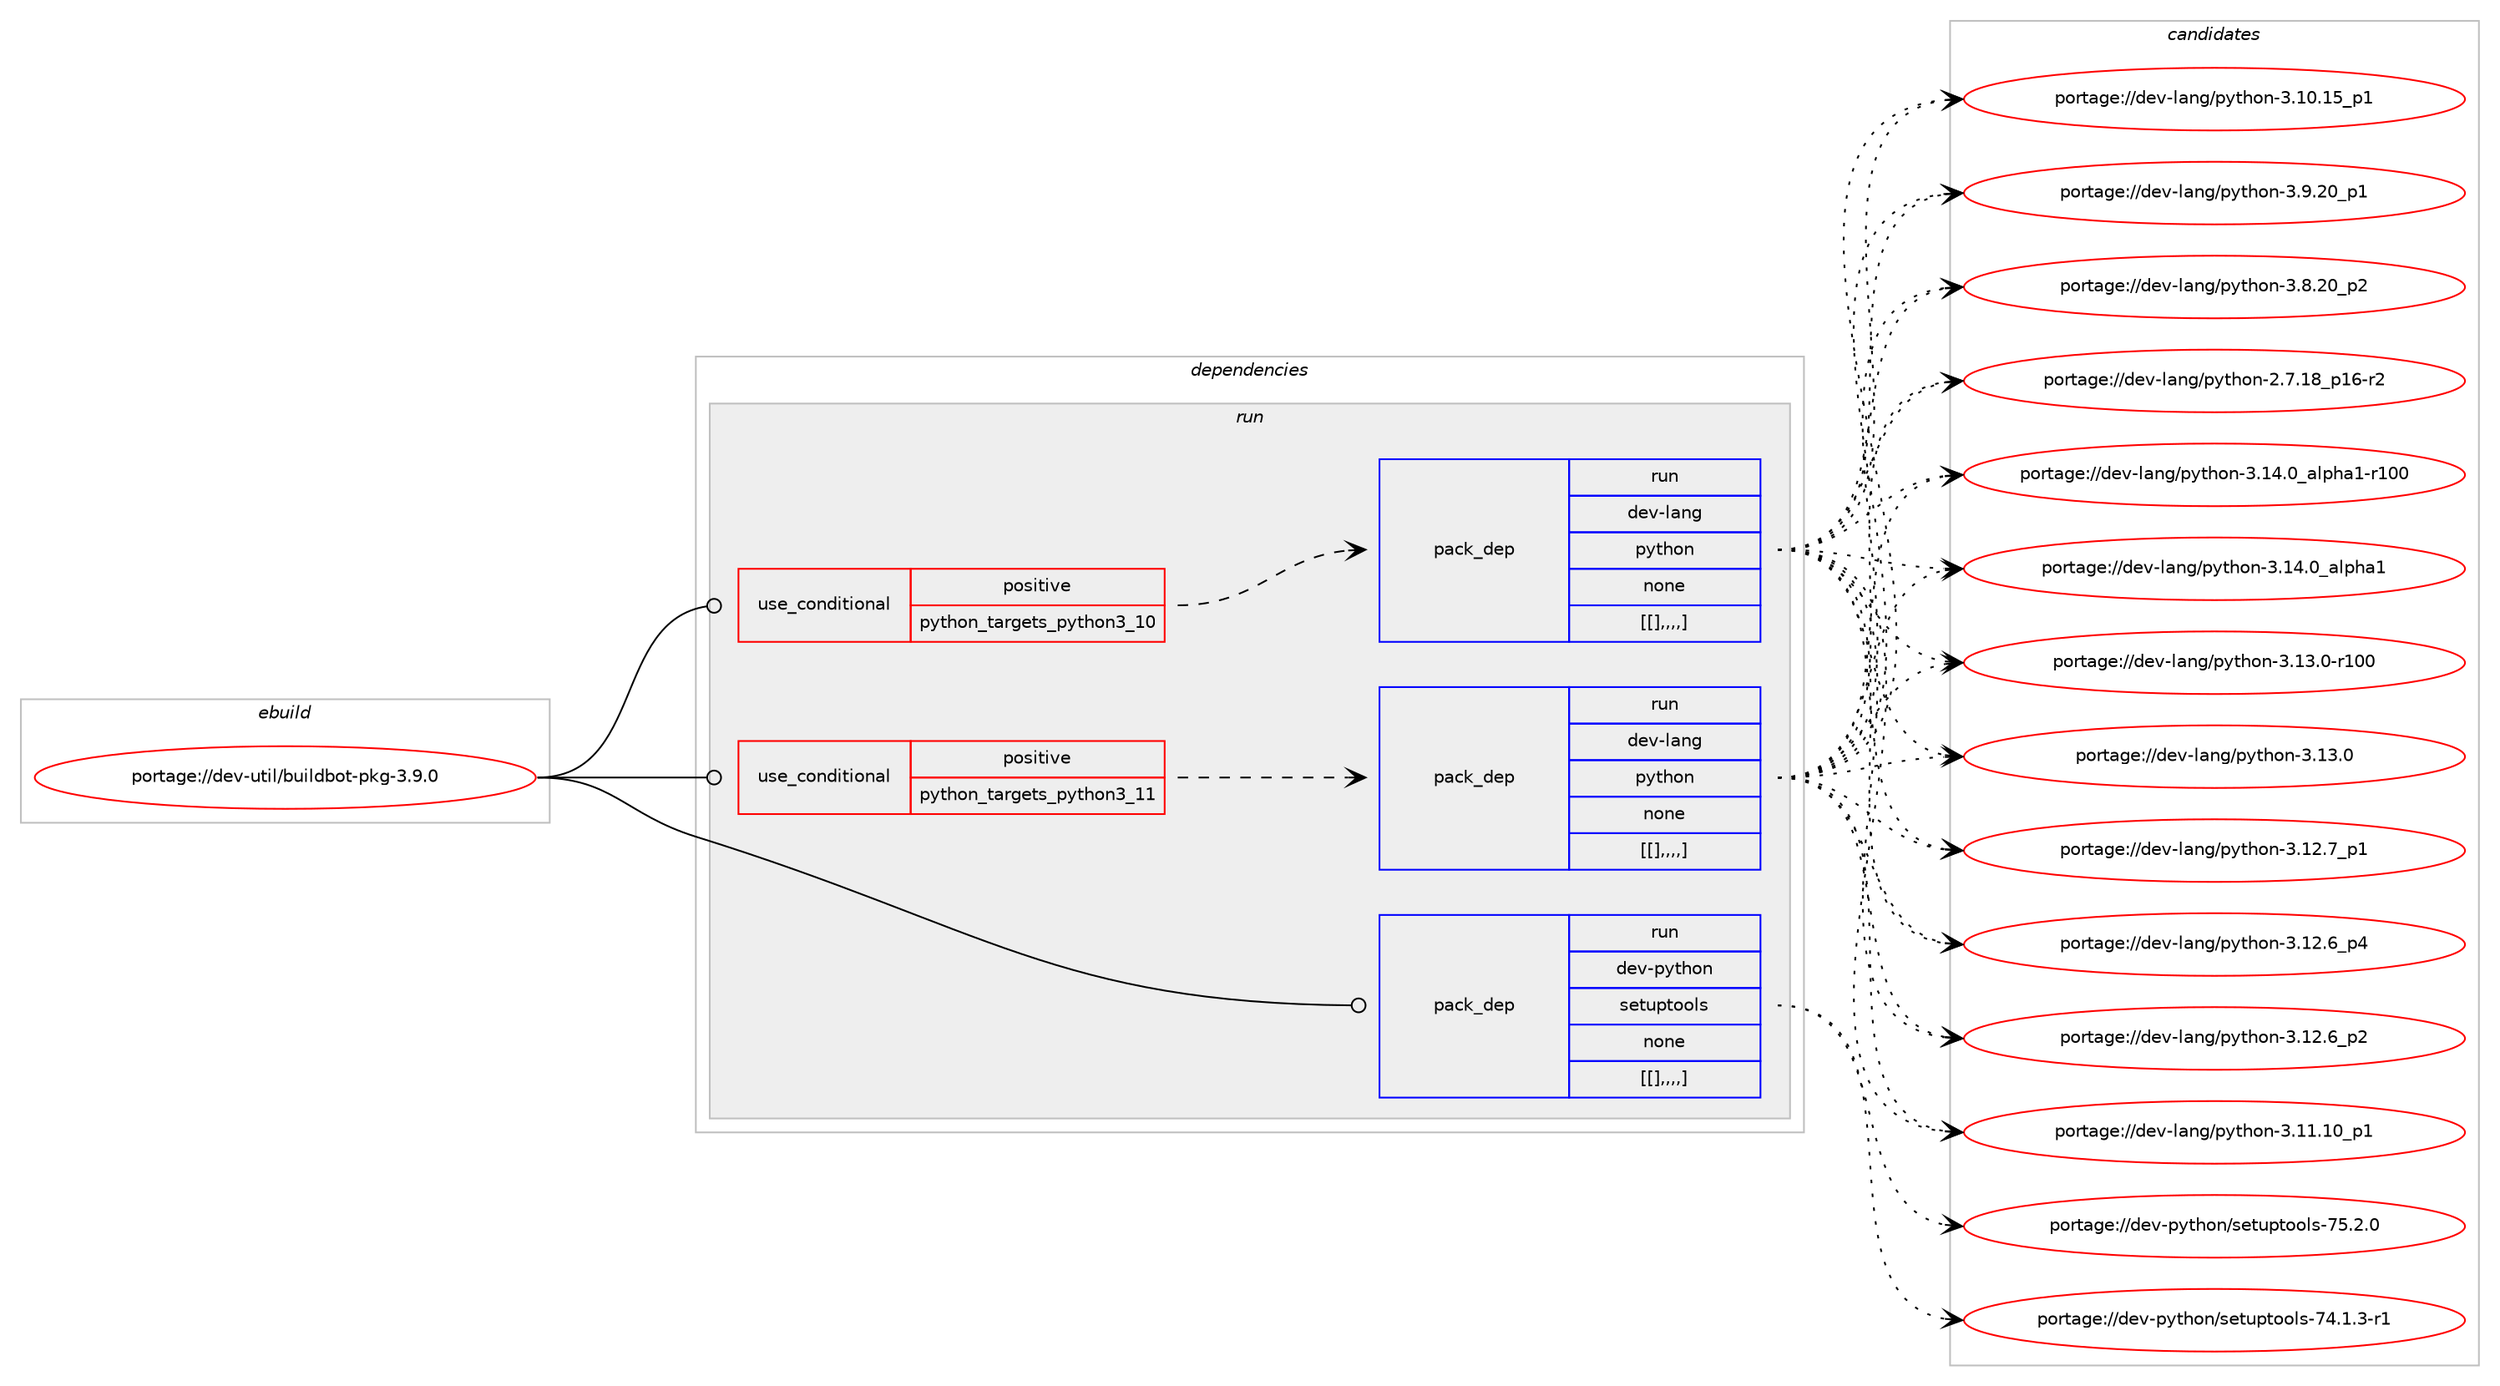 digraph prolog {

# *************
# Graph options
# *************

newrank=true;
concentrate=true;
compound=true;
graph [rankdir=LR,fontname=Helvetica,fontsize=10,ranksep=1.5];#, ranksep=2.5, nodesep=0.2];
edge  [arrowhead=vee];
node  [fontname=Helvetica,fontsize=10];

# **********
# The ebuild
# **********

subgraph cluster_leftcol {
color=gray;
label=<<i>ebuild</i>>;
id [label="portage://dev-util/buildbot-pkg-3.9.0", color=red, width=4, href="../dev-util/buildbot-pkg-3.9.0.svg"];
}

# ****************
# The dependencies
# ****************

subgraph cluster_midcol {
color=gray;
label=<<i>dependencies</i>>;
subgraph cluster_compile {
fillcolor="#eeeeee";
style=filled;
label=<<i>compile</i>>;
}
subgraph cluster_compileandrun {
fillcolor="#eeeeee";
style=filled;
label=<<i>compile and run</i>>;
}
subgraph cluster_run {
fillcolor="#eeeeee";
style=filled;
label=<<i>run</i>>;
subgraph cond64230 {
dependency223682 [label=<<TABLE BORDER="0" CELLBORDER="1" CELLSPACING="0" CELLPADDING="4"><TR><TD ROWSPAN="3" CELLPADDING="10">use_conditional</TD></TR><TR><TD>positive</TD></TR><TR><TD>python_targets_python3_10</TD></TR></TABLE>>, shape=none, color=red];
subgraph pack157947 {
dependency223684 [label=<<TABLE BORDER="0" CELLBORDER="1" CELLSPACING="0" CELLPADDING="4" WIDTH="220"><TR><TD ROWSPAN="6" CELLPADDING="30">pack_dep</TD></TR><TR><TD WIDTH="110">run</TD></TR><TR><TD>dev-lang</TD></TR><TR><TD>python</TD></TR><TR><TD>none</TD></TR><TR><TD>[[],,,,]</TD></TR></TABLE>>, shape=none, color=blue];
}
dependency223682:e -> dependency223684:w [weight=20,style="dashed",arrowhead="vee"];
}
id:e -> dependency223682:w [weight=20,style="solid",arrowhead="odot"];
subgraph cond64232 {
dependency223700 [label=<<TABLE BORDER="0" CELLBORDER="1" CELLSPACING="0" CELLPADDING="4"><TR><TD ROWSPAN="3" CELLPADDING="10">use_conditional</TD></TR><TR><TD>positive</TD></TR><TR><TD>python_targets_python3_11</TD></TR></TABLE>>, shape=none, color=red];
subgraph pack157959 {
dependency223708 [label=<<TABLE BORDER="0" CELLBORDER="1" CELLSPACING="0" CELLPADDING="4" WIDTH="220"><TR><TD ROWSPAN="6" CELLPADDING="30">pack_dep</TD></TR><TR><TD WIDTH="110">run</TD></TR><TR><TD>dev-lang</TD></TR><TR><TD>python</TD></TR><TR><TD>none</TD></TR><TR><TD>[[],,,,]</TD></TR></TABLE>>, shape=none, color=blue];
}
dependency223700:e -> dependency223708:w [weight=20,style="dashed",arrowhead="vee"];
}
id:e -> dependency223700:w [weight=20,style="solid",arrowhead="odot"];
subgraph pack157963 {
dependency223714 [label=<<TABLE BORDER="0" CELLBORDER="1" CELLSPACING="0" CELLPADDING="4" WIDTH="220"><TR><TD ROWSPAN="6" CELLPADDING="30">pack_dep</TD></TR><TR><TD WIDTH="110">run</TD></TR><TR><TD>dev-python</TD></TR><TR><TD>setuptools</TD></TR><TR><TD>none</TD></TR><TR><TD>[[],,,,]</TD></TR></TABLE>>, shape=none, color=blue];
}
id:e -> dependency223714:w [weight=20,style="solid",arrowhead="odot"];
}
}

# **************
# The candidates
# **************

subgraph cluster_choices {
rank=same;
color=gray;
label=<<i>candidates</i>>;

subgraph choice157848 {
color=black;
nodesep=1;
choice100101118451089711010347112121116104111110455146495246489597108112104974945114494848 [label="portage://dev-lang/python-3.14.0_alpha1-r100", color=red, width=4,href="../dev-lang/python-3.14.0_alpha1-r100.svg"];
choice1001011184510897110103471121211161041111104551464952464895971081121049749 [label="portage://dev-lang/python-3.14.0_alpha1", color=red, width=4,href="../dev-lang/python-3.14.0_alpha1.svg"];
choice1001011184510897110103471121211161041111104551464951464845114494848 [label="portage://dev-lang/python-3.13.0-r100", color=red, width=4,href="../dev-lang/python-3.13.0-r100.svg"];
choice10010111845108971101034711212111610411111045514649514648 [label="portage://dev-lang/python-3.13.0", color=red, width=4,href="../dev-lang/python-3.13.0.svg"];
choice100101118451089711010347112121116104111110455146495046559511249 [label="portage://dev-lang/python-3.12.7_p1", color=red, width=4,href="../dev-lang/python-3.12.7_p1.svg"];
choice100101118451089711010347112121116104111110455146495046549511252 [label="portage://dev-lang/python-3.12.6_p4", color=red, width=4,href="../dev-lang/python-3.12.6_p4.svg"];
choice100101118451089711010347112121116104111110455146495046549511250 [label="portage://dev-lang/python-3.12.6_p2", color=red, width=4,href="../dev-lang/python-3.12.6_p2.svg"];
choice10010111845108971101034711212111610411111045514649494649489511249 [label="portage://dev-lang/python-3.11.10_p1", color=red, width=4,href="../dev-lang/python-3.11.10_p1.svg"];
choice10010111845108971101034711212111610411111045514649484649539511249 [label="portage://dev-lang/python-3.10.15_p1", color=red, width=4,href="../dev-lang/python-3.10.15_p1.svg"];
choice100101118451089711010347112121116104111110455146574650489511249 [label="portage://dev-lang/python-3.9.20_p1", color=red, width=4,href="../dev-lang/python-3.9.20_p1.svg"];
choice100101118451089711010347112121116104111110455146564650489511250 [label="portage://dev-lang/python-3.8.20_p2", color=red, width=4,href="../dev-lang/python-3.8.20_p2.svg"];
choice100101118451089711010347112121116104111110455046554649569511249544511450 [label="portage://dev-lang/python-2.7.18_p16-r2", color=red, width=4,href="../dev-lang/python-2.7.18_p16-r2.svg"];
dependency223684:e -> choice100101118451089711010347112121116104111110455146495246489597108112104974945114494848:w [style=dotted,weight="100"];
dependency223684:e -> choice1001011184510897110103471121211161041111104551464952464895971081121049749:w [style=dotted,weight="100"];
dependency223684:e -> choice1001011184510897110103471121211161041111104551464951464845114494848:w [style=dotted,weight="100"];
dependency223684:e -> choice10010111845108971101034711212111610411111045514649514648:w [style=dotted,weight="100"];
dependency223684:e -> choice100101118451089711010347112121116104111110455146495046559511249:w [style=dotted,weight="100"];
dependency223684:e -> choice100101118451089711010347112121116104111110455146495046549511252:w [style=dotted,weight="100"];
dependency223684:e -> choice100101118451089711010347112121116104111110455146495046549511250:w [style=dotted,weight="100"];
dependency223684:e -> choice10010111845108971101034711212111610411111045514649494649489511249:w [style=dotted,weight="100"];
dependency223684:e -> choice10010111845108971101034711212111610411111045514649484649539511249:w [style=dotted,weight="100"];
dependency223684:e -> choice100101118451089711010347112121116104111110455146574650489511249:w [style=dotted,weight="100"];
dependency223684:e -> choice100101118451089711010347112121116104111110455146564650489511250:w [style=dotted,weight="100"];
dependency223684:e -> choice100101118451089711010347112121116104111110455046554649569511249544511450:w [style=dotted,weight="100"];
}
subgraph choice157860 {
color=black;
nodesep=1;
choice100101118451089711010347112121116104111110455146495246489597108112104974945114494848 [label="portage://dev-lang/python-3.14.0_alpha1-r100", color=red, width=4,href="../dev-lang/python-3.14.0_alpha1-r100.svg"];
choice1001011184510897110103471121211161041111104551464952464895971081121049749 [label="portage://dev-lang/python-3.14.0_alpha1", color=red, width=4,href="../dev-lang/python-3.14.0_alpha1.svg"];
choice1001011184510897110103471121211161041111104551464951464845114494848 [label="portage://dev-lang/python-3.13.0-r100", color=red, width=4,href="../dev-lang/python-3.13.0-r100.svg"];
choice10010111845108971101034711212111610411111045514649514648 [label="portage://dev-lang/python-3.13.0", color=red, width=4,href="../dev-lang/python-3.13.0.svg"];
choice100101118451089711010347112121116104111110455146495046559511249 [label="portage://dev-lang/python-3.12.7_p1", color=red, width=4,href="../dev-lang/python-3.12.7_p1.svg"];
choice100101118451089711010347112121116104111110455146495046549511252 [label="portage://dev-lang/python-3.12.6_p4", color=red, width=4,href="../dev-lang/python-3.12.6_p4.svg"];
choice100101118451089711010347112121116104111110455146495046549511250 [label="portage://dev-lang/python-3.12.6_p2", color=red, width=4,href="../dev-lang/python-3.12.6_p2.svg"];
choice10010111845108971101034711212111610411111045514649494649489511249 [label="portage://dev-lang/python-3.11.10_p1", color=red, width=4,href="../dev-lang/python-3.11.10_p1.svg"];
choice10010111845108971101034711212111610411111045514649484649539511249 [label="portage://dev-lang/python-3.10.15_p1", color=red, width=4,href="../dev-lang/python-3.10.15_p1.svg"];
choice100101118451089711010347112121116104111110455146574650489511249 [label="portage://dev-lang/python-3.9.20_p1", color=red, width=4,href="../dev-lang/python-3.9.20_p1.svg"];
choice100101118451089711010347112121116104111110455146564650489511250 [label="portage://dev-lang/python-3.8.20_p2", color=red, width=4,href="../dev-lang/python-3.8.20_p2.svg"];
choice100101118451089711010347112121116104111110455046554649569511249544511450 [label="portage://dev-lang/python-2.7.18_p16-r2", color=red, width=4,href="../dev-lang/python-2.7.18_p16-r2.svg"];
dependency223708:e -> choice100101118451089711010347112121116104111110455146495246489597108112104974945114494848:w [style=dotted,weight="100"];
dependency223708:e -> choice1001011184510897110103471121211161041111104551464952464895971081121049749:w [style=dotted,weight="100"];
dependency223708:e -> choice1001011184510897110103471121211161041111104551464951464845114494848:w [style=dotted,weight="100"];
dependency223708:e -> choice10010111845108971101034711212111610411111045514649514648:w [style=dotted,weight="100"];
dependency223708:e -> choice100101118451089711010347112121116104111110455146495046559511249:w [style=dotted,weight="100"];
dependency223708:e -> choice100101118451089711010347112121116104111110455146495046549511252:w [style=dotted,weight="100"];
dependency223708:e -> choice100101118451089711010347112121116104111110455146495046549511250:w [style=dotted,weight="100"];
dependency223708:e -> choice10010111845108971101034711212111610411111045514649494649489511249:w [style=dotted,weight="100"];
dependency223708:e -> choice10010111845108971101034711212111610411111045514649484649539511249:w [style=dotted,weight="100"];
dependency223708:e -> choice100101118451089711010347112121116104111110455146574650489511249:w [style=dotted,weight="100"];
dependency223708:e -> choice100101118451089711010347112121116104111110455146564650489511250:w [style=dotted,weight="100"];
dependency223708:e -> choice100101118451089711010347112121116104111110455046554649569511249544511450:w [style=dotted,weight="100"];
}
subgraph choice157870 {
color=black;
nodesep=1;
choice100101118451121211161041111104711510111611711211611111110811545555346504648 [label="portage://dev-python/setuptools-75.2.0", color=red, width=4,href="../dev-python/setuptools-75.2.0.svg"];
choice1001011184511212111610411111047115101116117112116111111108115455552464946514511449 [label="portage://dev-python/setuptools-74.1.3-r1", color=red, width=4,href="../dev-python/setuptools-74.1.3-r1.svg"];
dependency223714:e -> choice100101118451121211161041111104711510111611711211611111110811545555346504648:w [style=dotted,weight="100"];
dependency223714:e -> choice1001011184511212111610411111047115101116117112116111111108115455552464946514511449:w [style=dotted,weight="100"];
}
}

}
